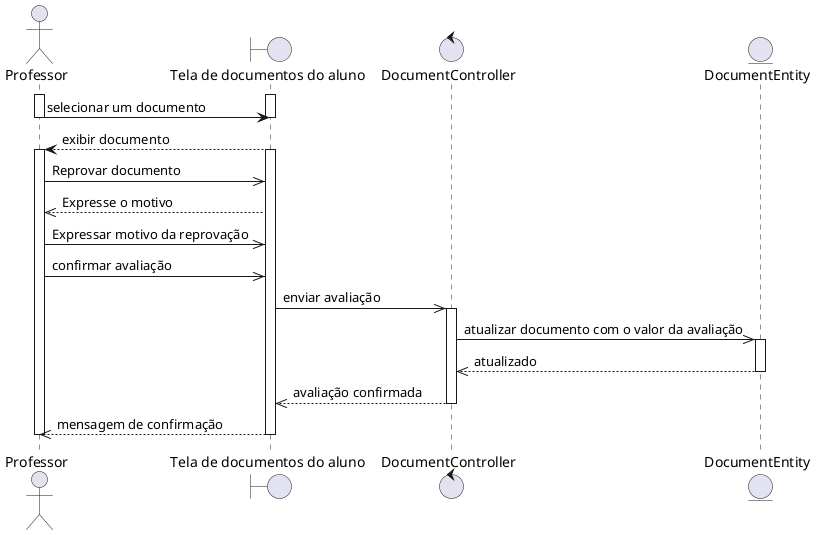 @startuml
actor Professor
boundary "Tela de documentos do aluno" as documentos 
control DocumentController as controller  
entity DocumentEntity as model  

activate Professor
activate documentos
Professor -> documentos: selecionar um documento
deactivate Professor
deactivate documentos
documentos --> Professor: exibir documento
activate documentos
activate Professor

Professor ->> documentos: Reprovar documento
documentos -->> Professor: Expresse o motivo
Professor ->> documentos: Expressar motivo da reprovação
Professor ->> documentos: confirmar avaliação
documentos ->> controller: enviar avaliação
activate controller 
controller ->> model: atualizar documento com o valor da avaliação
activate model
model -->> controller: atualizado
deactivate model
controller -->> documentos: avaliação confirmada
deactivate controller
documentos -->> Professor: mensagem de confirmação
deactivate documentos
deactivate Professor
@enduml